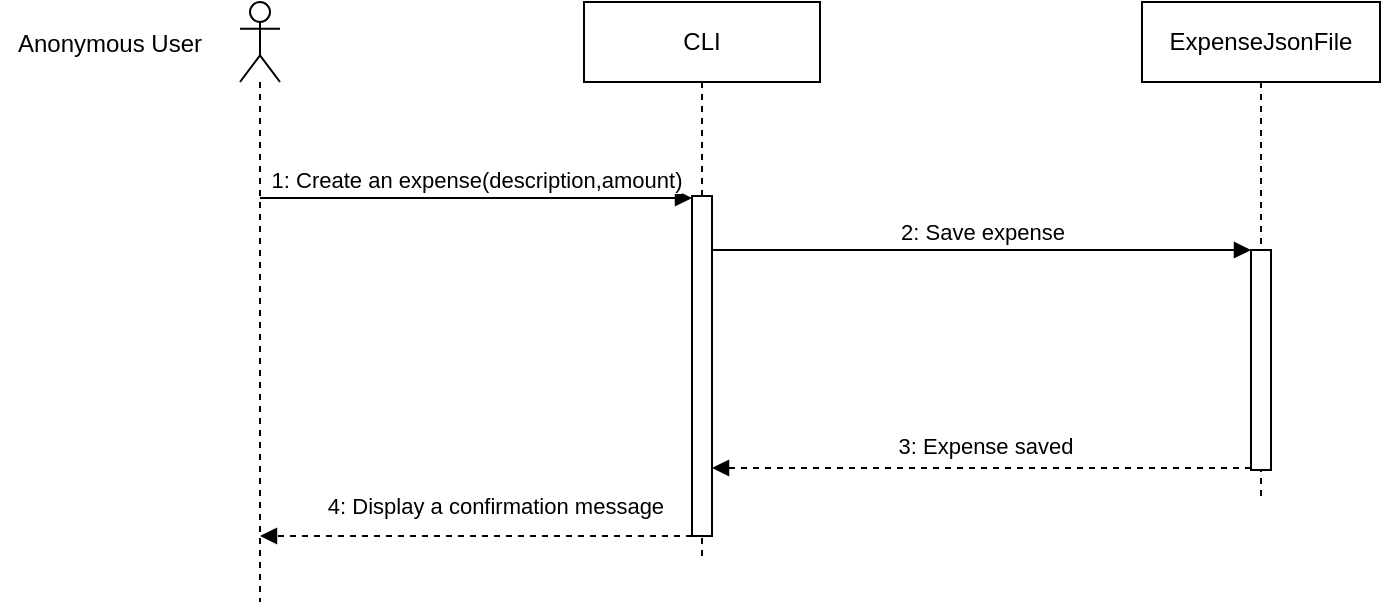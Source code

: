 <mxfile version="24.7.5">
  <diagram name="Page-1" id="J6Ur-H0LJtWspEdxnHOG">
    <mxGraphModel dx="1401" dy="354" grid="1" gridSize="10" guides="1" tooltips="1" connect="1" arrows="1" fold="1" page="1" pageScale="1" pageWidth="827" pageHeight="1169" math="0" shadow="0">
      <root>
        <mxCell id="0" />
        <mxCell id="1" parent="0" />
        <mxCell id="eG6b5l41huotB_L1ii1e-1" value="" style="shape=umlLifeline;perimeter=lifelinePerimeter;whiteSpace=wrap;html=1;container=1;dropTarget=0;collapsible=0;recursiveResize=0;outlineConnect=0;portConstraint=eastwest;newEdgeStyle={&quot;curved&quot;:0,&quot;rounded&quot;:0};participant=umlActor;" parent="1" vertex="1">
          <mxGeometry x="110" y="160" width="20" height="300" as="geometry" />
        </mxCell>
        <mxCell id="eG6b5l41huotB_L1ii1e-2" value="Anonymous User" style="text;html=1;align=center;verticalAlign=middle;whiteSpace=wrap;rounded=0;" parent="1" vertex="1">
          <mxGeometry x="-10" y="166" width="110" height="30" as="geometry" />
        </mxCell>
        <mxCell id="eG6b5l41huotB_L1ii1e-4" value="ExpenseJsonFile" style="shape=umlLifeline;perimeter=lifelinePerimeter;whiteSpace=wrap;html=1;container=1;dropTarget=0;collapsible=0;recursiveResize=0;outlineConnect=0;portConstraint=eastwest;newEdgeStyle={&quot;edgeStyle&quot;:&quot;elbowEdgeStyle&quot;,&quot;elbow&quot;:&quot;vertical&quot;,&quot;curved&quot;:0,&quot;rounded&quot;:0};" parent="1" vertex="1">
          <mxGeometry x="561" y="160" width="119" height="250" as="geometry" />
        </mxCell>
        <mxCell id="eG6b5l41huotB_L1ii1e-15" value="" style="html=1;points=[[0,0,0,0,5],[0,1,0,0,-5],[1,0,0,0,5],[1,1,0,0,-5]];perimeter=orthogonalPerimeter;outlineConnect=0;targetShapes=umlLifeline;portConstraint=eastwest;newEdgeStyle={&quot;curved&quot;:0,&quot;rounded&quot;:0};" parent="eG6b5l41huotB_L1ii1e-4" vertex="1">
          <mxGeometry x="54.5" y="124" width="10" height="110" as="geometry" />
        </mxCell>
        <mxCell id="eG6b5l41huotB_L1ii1e-6" value="CLI" style="shape=umlLifeline;perimeter=lifelinePerimeter;whiteSpace=wrap;html=1;container=1;dropTarget=0;collapsible=0;recursiveResize=0;outlineConnect=0;portConstraint=eastwest;newEdgeStyle={&quot;edgeStyle&quot;:&quot;elbowEdgeStyle&quot;,&quot;elbow&quot;:&quot;vertical&quot;,&quot;curved&quot;:0,&quot;rounded&quot;:0};" parent="1" vertex="1">
          <mxGeometry x="282" y="160" width="118" height="280" as="geometry" />
        </mxCell>
        <mxCell id="eG6b5l41huotB_L1ii1e-14" value="" style="html=1;points=[[0,0,0,0,5],[0,1,0,0,-5],[1,0,0,0,5],[1,1,0,0,-5]];perimeter=orthogonalPerimeter;outlineConnect=0;targetShapes=umlLifeline;portConstraint=eastwest;newEdgeStyle={&quot;curved&quot;:0,&quot;rounded&quot;:0};" parent="eG6b5l41huotB_L1ii1e-6" vertex="1">
          <mxGeometry x="54" y="97" width="10" height="170" as="geometry" />
        </mxCell>
        <mxCell id="eG6b5l41huotB_L1ii1e-8" value="1: Create an expense(description,amount)" style="html=1;verticalAlign=bottom;endArrow=block;curved=0;rounded=0;" parent="1" edge="1">
          <mxGeometry width="80" relative="1" as="geometry">
            <mxPoint x="119.987" y="258" as="sourcePoint" />
            <mxPoint x="336" y="258" as="targetPoint" />
          </mxGeometry>
        </mxCell>
        <mxCell id="eG6b5l41huotB_L1ii1e-9" value="2: Save expense" style="html=1;verticalAlign=bottom;endArrow=block;curved=0;rounded=0;" parent="1" target="eG6b5l41huotB_L1ii1e-15" edge="1">
          <mxGeometry width="80" relative="1" as="geometry">
            <mxPoint x="346" y="284" as="sourcePoint" />
            <mxPoint x="610" y="285" as="targetPoint" />
          </mxGeometry>
        </mxCell>
        <mxCell id="eG6b5l41huotB_L1ii1e-10" value="" style="html=1;verticalAlign=bottom;labelBackgroundColor=none;endArrow=block;endFill=1;dashed=1;rounded=0;" parent="1" target="eG6b5l41huotB_L1ii1e-14" edge="1">
          <mxGeometry width="160" relative="1" as="geometry">
            <mxPoint x="615.5" y="393" as="sourcePoint" />
            <mxPoint x="341.149" y="393" as="targetPoint" />
          </mxGeometry>
        </mxCell>
        <mxCell id="eG6b5l41huotB_L1ii1e-11" value="3: Expense saved" style="text;html=1;align=center;verticalAlign=middle;whiteSpace=wrap;rounded=0;fontSize=11;" parent="1" vertex="1">
          <mxGeometry x="430" y="367" width="106" height="30" as="geometry" />
        </mxCell>
        <mxCell id="eG6b5l41huotB_L1ii1e-12" value="4: Display a confirmation message" style="text;html=1;align=center;verticalAlign=middle;whiteSpace=wrap;rounded=0;fontSize=11;" parent="1" vertex="1">
          <mxGeometry x="150" y="397" width="176" height="30" as="geometry" />
        </mxCell>
        <mxCell id="eG6b5l41huotB_L1ii1e-13" value="" style="html=1;verticalAlign=bottom;labelBackgroundColor=none;endArrow=block;endFill=1;dashed=1;rounded=0;" parent="1" target="eG6b5l41huotB_L1ii1e-1" edge="1">
          <mxGeometry width="160" relative="1" as="geometry">
            <mxPoint x="336" y="427" as="sourcePoint" />
            <mxPoint x="150" y="427" as="targetPoint" />
          </mxGeometry>
        </mxCell>
      </root>
    </mxGraphModel>
  </diagram>
</mxfile>
